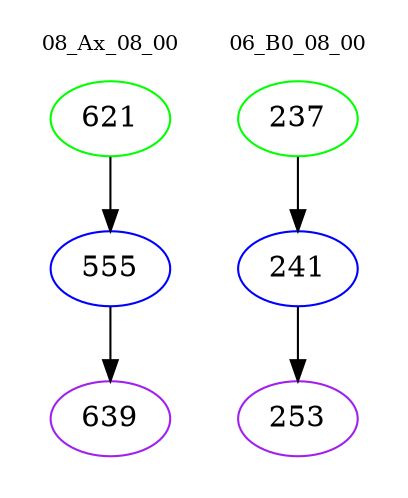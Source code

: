 digraph{
subgraph cluster_0 {
color = white
label = "08_Ax_08_00";
fontsize=10;
T0_621 [label="621", color="green"]
T0_621 -> T0_555 [color="black"]
T0_555 [label="555", color="blue"]
T0_555 -> T0_639 [color="black"]
T0_639 [label="639", color="purple"]
}
subgraph cluster_1 {
color = white
label = "06_B0_08_00";
fontsize=10;
T1_237 [label="237", color="green"]
T1_237 -> T1_241 [color="black"]
T1_241 [label="241", color="blue"]
T1_241 -> T1_253 [color="black"]
T1_253 [label="253", color="purple"]
}
}
